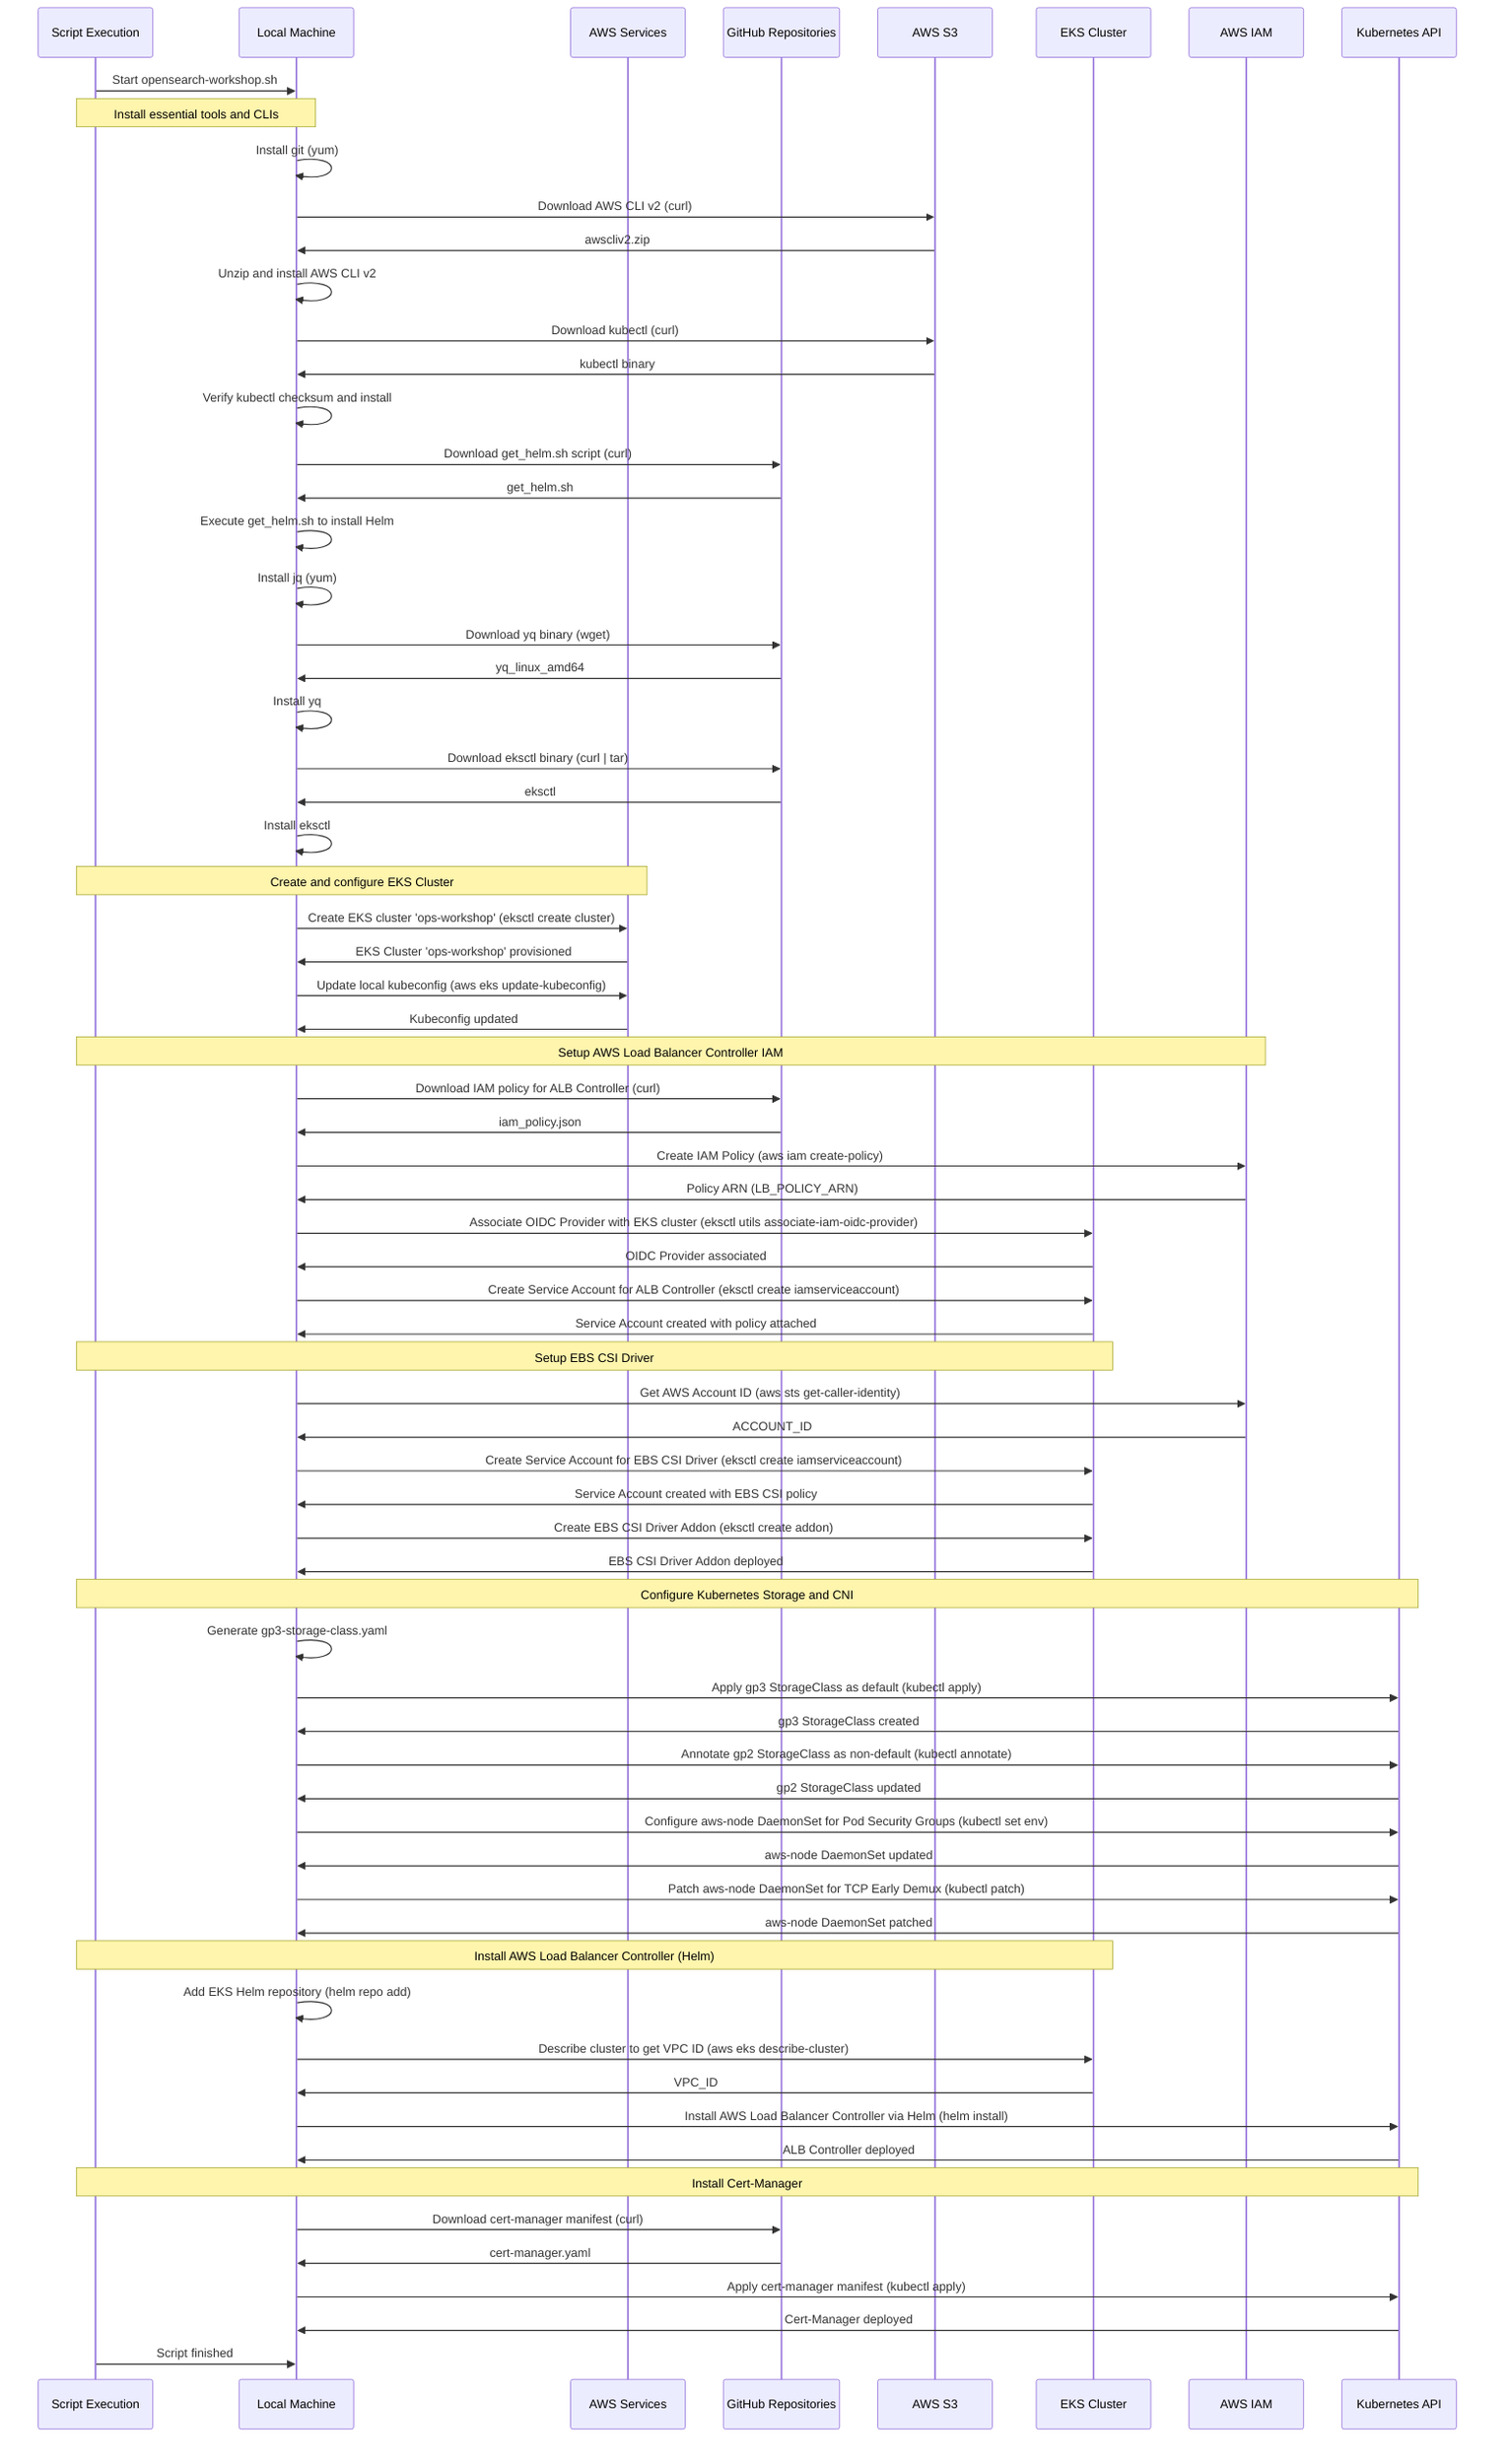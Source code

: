 sequenceDiagram
    participant User as Script Execution
    participant LocalSystem as Local Machine
    participant AWS as AWS Services
    participant GitHub as GitHub Repositories
    participant S3 as AWS S3
    participant EKS as EKS Cluster
    participant IAM as AWS IAM
    participant K8sAPI as Kubernetes API

    User ->> LocalSystem: Start opensearch-workshop.sh
    Note over User,LocalSystem: Install essential tools and CLIs

    LocalSystem ->> LocalSystem: Install git (yum)
    LocalSystem ->> S3: Download AWS CLI v2 (curl)
    S3 ->> LocalSystem: awscliv2.zip
    LocalSystem ->> LocalSystem: Unzip and install AWS CLI v2
    LocalSystem ->> S3: Download kubectl (curl)
    S3 ->> LocalSystem: kubectl binary
    LocalSystem ->> LocalSystem: Verify kubectl checksum and install
    LocalSystem ->> GitHub: Download get_helm.sh script (curl)
    GitHub ->> LocalSystem: get_helm.sh
    LocalSystem ->> LocalSystem: Execute get_helm.sh to install Helm
    LocalSystem ->> LocalSystem: Install jq (yum)
    LocalSystem ->> GitHub: Download yq binary (wget)
    GitHub ->> LocalSystem: yq_linux_amd64
    LocalSystem ->> LocalSystem: Install yq
    LocalSystem ->> GitHub: Download eksctl binary (curl | tar)
    GitHub ->> LocalSystem: eksctl
    LocalSystem ->> LocalSystem: Install eksctl

    Note over User,AWS: Create and configure EKS Cluster

    LocalSystem ->> AWS: Create EKS cluster 'ops-workshop' (eksctl create cluster)
    AWS ->> LocalSystem: EKS Cluster 'ops-workshop' provisioned
    LocalSystem ->> AWS: Update local kubeconfig (aws eks update-kubeconfig)
    AWS ->> LocalSystem: Kubeconfig updated

    Note over User,IAM: Setup AWS Load Balancer Controller IAM

    LocalSystem ->> GitHub: Download IAM policy for ALB Controller (curl)
    GitHub ->> LocalSystem: iam_policy.json
    LocalSystem ->> IAM: Create IAM Policy (aws iam create-policy)
    IAM ->> LocalSystem: Policy ARN (LB_POLICY_ARN)
    LocalSystem ->> EKS: Associate OIDC Provider with EKS cluster (eksctl utils associate-iam-oidc-provider)
    EKS ->> LocalSystem: OIDC Provider associated
    LocalSystem ->> EKS: Create Service Account for ALB Controller (eksctl create iamserviceaccount)
    EKS ->> LocalSystem: Service Account created with policy attached

    Note over User,EKS: Setup EBS CSI Driver

    LocalSystem ->> IAM: Get AWS Account ID (aws sts get-caller-identity)
    IAM ->> LocalSystem: ACCOUNT_ID
    LocalSystem ->> EKS: Create Service Account for EBS CSI Driver (eksctl create iamserviceaccount)
    EKS ->> LocalSystem: Service Account created with EBS CSI policy
    LocalSystem ->> EKS: Create EBS CSI Driver Addon (eksctl create addon)
    EKS ->> LocalSystem: EBS CSI Driver Addon deployed

    Note over User,K8sAPI: Configure Kubernetes Storage and CNI

    LocalSystem ->> LocalSystem: Generate gp3-storage-class.yaml
    LocalSystem ->> K8sAPI: Apply gp3 StorageClass as default (kubectl apply)
    K8sAPI ->> LocalSystem: gp3 StorageClass created
    LocalSystem ->> K8sAPI: Annotate gp2 StorageClass as non-default (kubectl annotate)
    K8sAPI ->> LocalSystem: gp2 StorageClass updated
    LocalSystem ->> K8sAPI: Configure aws-node DaemonSet for Pod Security Groups (kubectl set env)
    K8sAPI ->> LocalSystem: aws-node DaemonSet updated
    LocalSystem ->> K8sAPI: Patch aws-node DaemonSet for TCP Early Demux (kubectl patch)
    K8sAPI ->> LocalSystem: aws-node DaemonSet patched

    Note over User,EKS: Install AWS Load Balancer Controller (Helm)

    LocalSystem ->> LocalSystem: Add EKS Helm repository (helm repo add)
    LocalSystem ->> EKS: Describe cluster to get VPC ID (aws eks describe-cluster)
    EKS ->> LocalSystem: VPC_ID
    LocalSystem ->> K8sAPI: Install AWS Load Balancer Controller via Helm (helm install)
    K8sAPI ->> LocalSystem: ALB Controller deployed

    Note over User,K8sAPI: Install Cert-Manager

    LocalSystem ->> GitHub: Download cert-manager manifest (curl)
    GitHub ->> LocalSystem: cert-manager.yaml
    LocalSystem ->> K8sAPI: Apply cert-manager manifest (kubectl apply)
    K8sAPI ->> LocalSystem: Cert-Manager deployed

    User ->> LocalSystem: Script finished